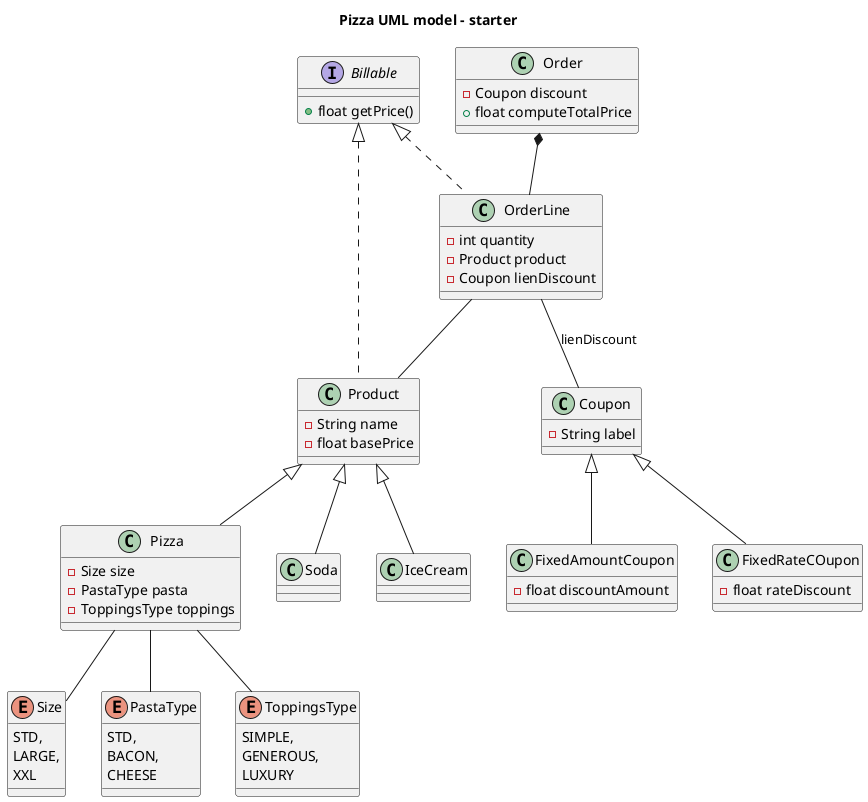 @startuml
'https://plantuml.com/class-diagram

title: Pizza UML model - starter
enum Size{
STD,
LARGE,
XXL
}

enum PastaType{
  STD,
  BACON,
  CHEESE
 }

 enum ToppingsType{
   SIMPLE,
   GENEROUS,
   LUXURY
  }


interface Billable{
  + float getPrice()
 }

class Product implements Billable{
  - String name
  - float basePrice
}

class Pizza{
  - Size size
  - PastaType pasta
  - ToppingsType toppings
}

class Soda{
}

class IceCream{
}

class Order{
  - Coupon discount
  + float computeTotalPrice
}

class Coupon{
  - String label
}

class OrderLine implements Billable{
  - int quantity
  - Product product
  - Coupon lienDiscount
}

class FixedAmountCoupon{
  - float discountAmount
}

class FixedRateCOupon{
  - float rateDiscount
 }

Order *-- OrderLine
OrderLine -- Product
OrderLine -- Coupon :lienDiscount

Product <|-- Pizza
Product <|-- IceCream
Product <|-- Soda

Pizza -- Size
Pizza -- PastaType
Pizza -- ToppingsType

Coupon <|-- FixedAmountCoupon
Coupon <|-- FixedRateCOupon



@enduml